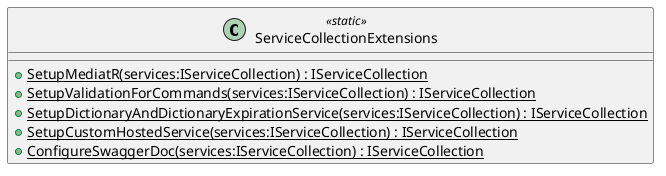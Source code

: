 @startuml
class ServiceCollectionExtensions <<static>> {
    + {static} SetupMediatR(services:IServiceCollection) : IServiceCollection
    + {static} SetupValidationForCommands(services:IServiceCollection) : IServiceCollection
    + {static} SetupDictionaryAndDictionaryExpirationService(services:IServiceCollection) : IServiceCollection
    + {static} SetupCustomHostedService(services:IServiceCollection) : IServiceCollection
    + {static} ConfigureSwaggerDoc(services:IServiceCollection) : IServiceCollection
}
@enduml
